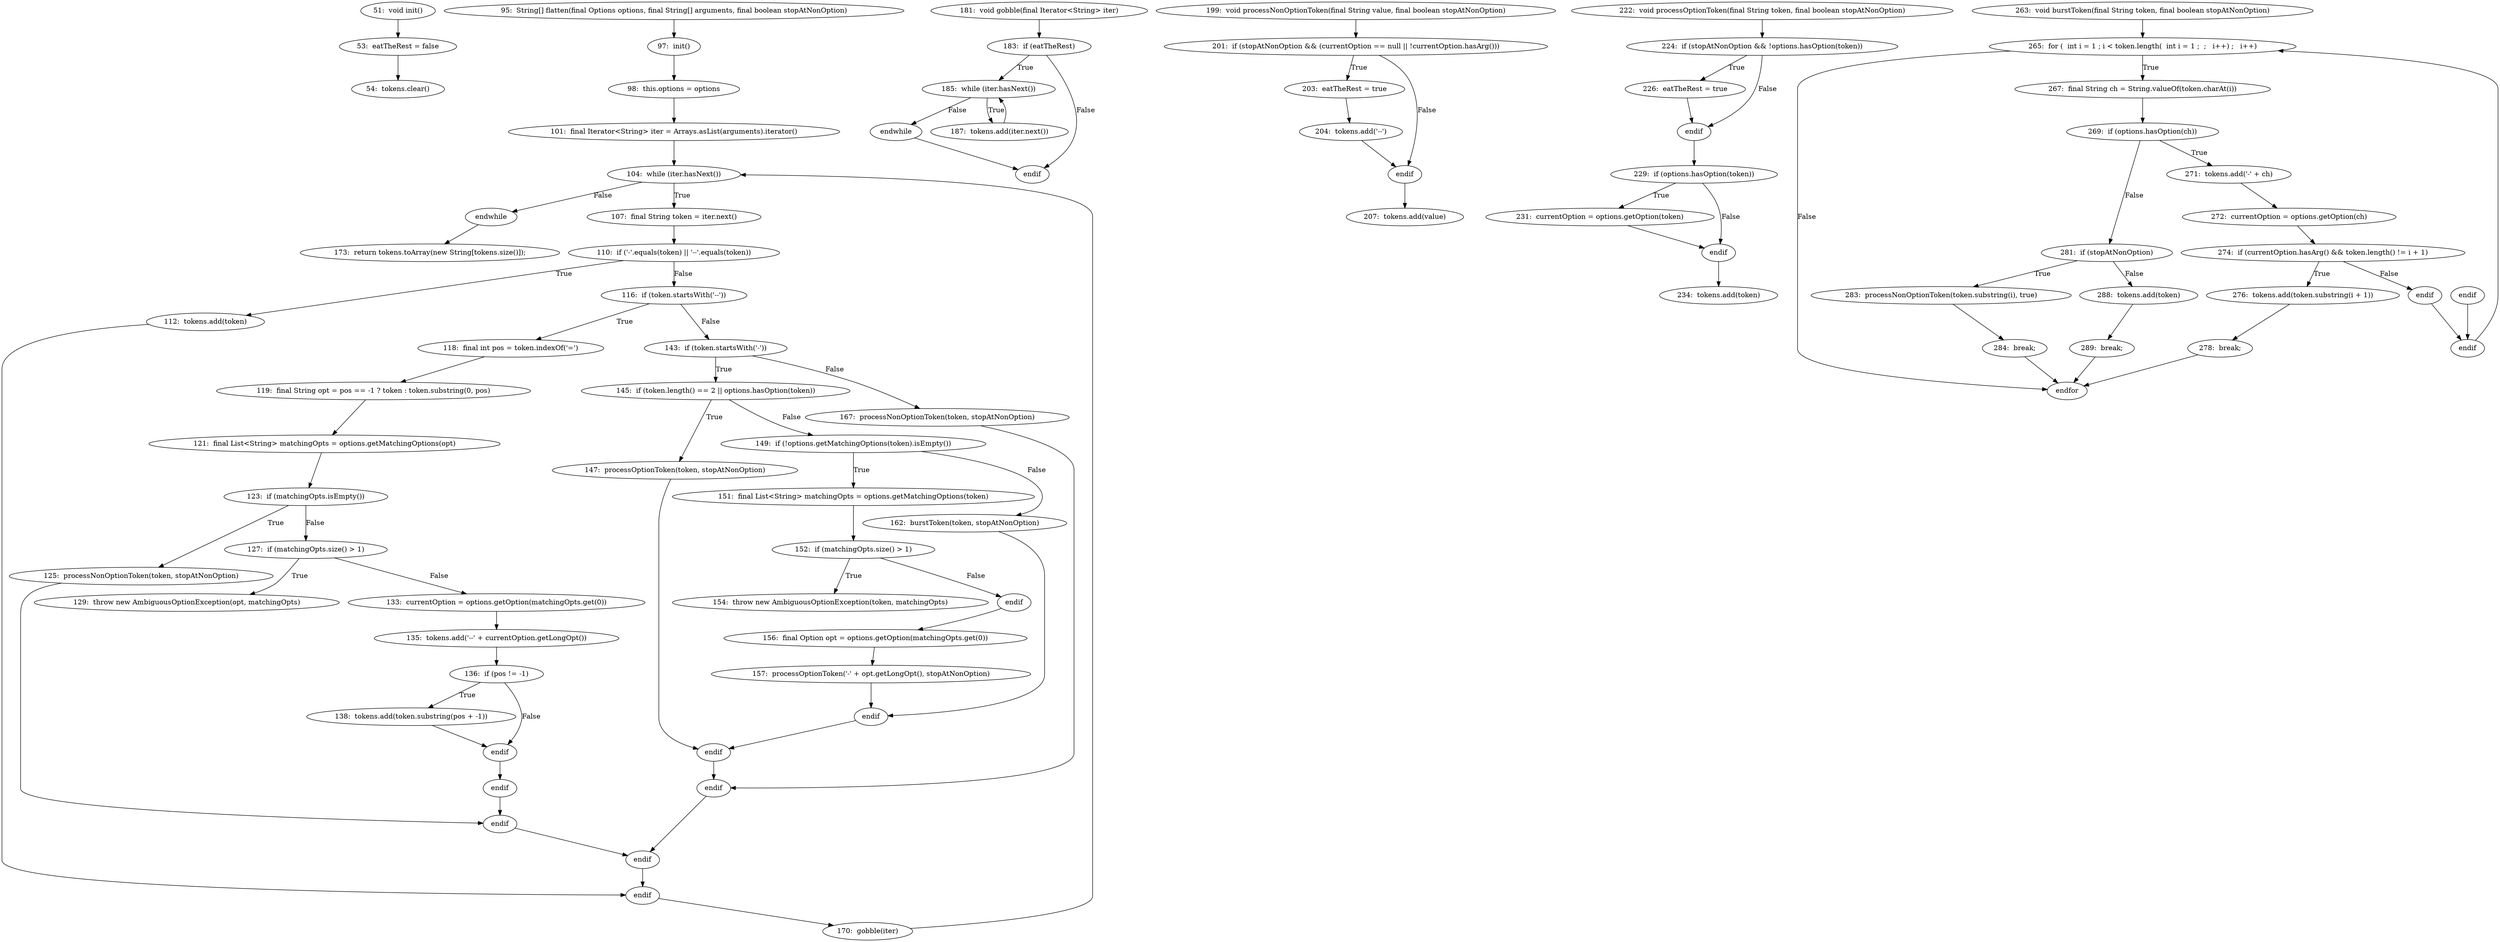 digraph PosixParser_CFG {
  // graph-vertices
  v1  [label="51:  void init()"];
  v2  [label="53:  eatTheRest = false"];
  v3  [label="54:  tokens.clear()"];
  v4  [label="95:  String[] flatten(final Options options, final String[] arguments, final boolean stopAtNonOption)"];
  v5  [label="97:  init()"];
  v6  [label="98:  this.options = options"];
  v7  [label="101:  final Iterator<String> iter = Arrays.asList(arguments).iterator()"];
  v8  [label="104:  while (iter.hasNext())"];
  v9  [label="endwhile"];
  v10  [label="107:  final String token = iter.next()"];
  v11  [label="110:  if ('-'.equals(token) || '--'.equals(token))"];
  v12  [label="112:  tokens.add(token)"];
  v13  [label="endif"];
  v14  [label="116:  if (token.startsWith('--'))"];
  v15  [label="118:  final int pos = token.indexOf('=')"];
  v16  [label="119:  final String opt = pos == -1 ? token : token.substring(0, pos)"];
  v17  [label="121:  final List<String> matchingOpts = options.getMatchingOptions(opt)"];
  v18  [label="123:  if (matchingOpts.isEmpty())"];
  v19  [label="125:  processNonOptionToken(token, stopAtNonOption)"];
  v20  [label="endif"];
  v21  [label="127:  if (matchingOpts.size() > 1)"];
  v22  [label="129:  throw new AmbiguousOptionException(opt, matchingOpts)"];
  v23  [label="endif"];
  v24  [label="133:  currentOption = options.getOption(matchingOpts.get(0))"];
  v25  [label="135:  tokens.add('--' + currentOption.getLongOpt())"];
  v26  [label="136:  if (pos != -1)"];
  v27  [label="138:  tokens.add(token.substring(pos + -1))"];
  v28  [label="endif"];
  v29  [label="endif"];
  v30  [label="143:  if (token.startsWith('-'))"];
  v31  [label="145:  if (token.length() == 2 || options.hasOption(token))"];
  v32  [label="147:  processOptionToken(token, stopAtNonOption)"];
  v33  [label="endif"];
  v34  [label="149:  if (!options.getMatchingOptions(token).isEmpty())"];
  v35  [label="151:  final List<String> matchingOpts = options.getMatchingOptions(token)"];
  v36  [label="152:  if (matchingOpts.size() > 1)"];
  v37  [label="154:  throw new AmbiguousOptionException(token, matchingOpts)"];
  v38  [label="endif"];
  v39  [label="156:  final Option opt = options.getOption(matchingOpts.get(0))"];
  v40  [label="157:  processOptionToken('-' + opt.getLongOpt(), stopAtNonOption)"];
  v41  [label="endif"];
  v42  [label="162:  burstToken(token, stopAtNonOption)"];
  v43  [label="endif"];
  v44  [label="167:  processNonOptionToken(token, stopAtNonOption)"];
  v45  [label="170:  gobble(iter)"];
  v46  [label="173:  return tokens.toArray(new String[tokens.size()]);"];
  v47  [label="181:  void gobble(final Iterator<String> iter)"];
  v48  [label="183:  if (eatTheRest)"];
  v49  [label="185:  while (iter.hasNext())"];
  v50  [label="endwhile"];
  v51  [label="187:  tokens.add(iter.next())"];
  v52  [label="endif"];
  v53  [label="199:  void processNonOptionToken(final String value, final boolean stopAtNonOption)"];
  v54  [label="201:  if (stopAtNonOption && (currentOption == null || !currentOption.hasArg()))"];
  v55  [label="203:  eatTheRest = true"];
  v56  [label="204:  tokens.add('--')"];
  v57  [label="endif"];
  v58  [label="207:  tokens.add(value)"];
  v59  [label="222:  void processOptionToken(final String token, final boolean stopAtNonOption)"];
  v60  [label="224:  if (stopAtNonOption && !options.hasOption(token))"];
  v61  [label="226:  eatTheRest = true"];
  v62  [label="endif"];
  v63  [label="229:  if (options.hasOption(token))"];
  v64  [label="231:  currentOption = options.getOption(token)"];
  v65  [label="endif"];
  v66  [label="234:  tokens.add(token)"];
  v67  [label="263:  void burstToken(final String token, final boolean stopAtNonOption)"];
  v68  [label="265:  for (  int i = 1 ; i < token.length(  int i = 1 ;  ;   i++) ;   i++)"];
  v71  [label="endfor"];
  v72  [label="267:  final String ch = String.valueOf(token.charAt(i))"];
  v73  [label="269:  if (options.hasOption(ch))"];
  v74  [label="271:  tokens.add('-' + ch)"];
  v75  [label="272:  currentOption = options.getOption(ch)"];
  v76  [label="274:  if (currentOption.hasArg() && token.length() != i + 1)"];
  v77  [label="276:  tokens.add(token.substring(i + 1))"];
  v78  [label="278:  break;"];
  v79  [label="endif"];
  v80  [label="endif"];
  v81  [label="281:  if (stopAtNonOption)"];
  v82  [label="283:  processNonOptionToken(token.substring(i), true)"];
  v83  [label="284:  break;"];
  v84  [label="endif"];
  v85  [label="288:  tokens.add(token)"];
  v86  [label="289:  break;"];
  // graph-edges
  v1 -> v2;
  v2 -> v3;
  v4 -> v5;
  v5 -> v6;
  v6 -> v7;
  v7 -> v8;
  v8 -> v9  [label="False"];
  v8 -> v10  [label="True"];
  v10 -> v11;
  v11 -> v12  [label="True"];
  v12 -> v13;
  v11 -> v14  [label="False"];
  v14 -> v15  [label="True"];
  v15 -> v16;
  v16 -> v17;
  v17 -> v18;
  v18 -> v19  [label="True"];
  v19 -> v20;
  v18 -> v21  [label="False"];
  v21 -> v22  [label="True"];
  v21 -> v24  [label="False"];
  v24 -> v25;
  v25 -> v26;
  v26 -> v27  [label="True"];
  v27 -> v28;
  v26 -> v28  [label="False"];
  v28 -> v23;
  v23 -> v20;
  v20 -> v29;
  v14 -> v30  [label="False"];
  v30 -> v31  [label="True"];
  v31 -> v32  [label="True"];
  v32 -> v33;
  v31 -> v34  [label="False"];
  v34 -> v35  [label="True"];
  v35 -> v36;
  v36 -> v37  [label="True"];
  v36 -> v38  [label="False"];
  v38 -> v39;
  v39 -> v40;
  v40 -> v41;
  v34 -> v42  [label="False"];
  v42 -> v41;
  v41 -> v33;
  v33 -> v43;
  v30 -> v44  [label="False"];
  v44 -> v43;
  v43 -> v29;
  v29 -> v13;
  v13 -> v45;
  v45 -> v8;
  v9 -> v46;
  v47 -> v48;
  v48 -> v49  [label="True"];
  v49 -> v50  [label="False"];
  v49 -> v51  [label="True"];
  v51 -> v49;
  v50 -> v52;
  v48 -> v52  [label="False"];
  v53 -> v54;
  v54 -> v55  [label="True"];
  v55 -> v56;
  v56 -> v57;
  v54 -> v57  [label="False"];
  v57 -> v58;
  v59 -> v60;
  v60 -> v61  [label="True"];
  v61 -> v62;
  v60 -> v62  [label="False"];
  v62 -> v63;
  v63 -> v64  [label="True"];
  v64 -> v65;
  v63 -> v65  [label="False"];
  v65 -> v66;
  v67 -> v68;
  v68 -> v71  [label="False"];
  v68 -> v72  [label="True"];
  v72 -> v73;
  v73 -> v74  [label="True"];
  v74 -> v75;
  v75 -> v76;
  v76 -> v77  [label="True"];
  v77 -> v78;
  v78 -> v71;
  v76 -> v79  [label="False"];
  v79 -> v80;
  v73 -> v81  [label="False"];
  v81 -> v82  [label="True"];
  v82 -> v83;
  v83 -> v71;
  v81 -> v85  [label="False"];
  v85 -> v86;
  v86 -> v71;
  v84 -> v80;
  v80 -> v68;
  // end-of-graph
}
